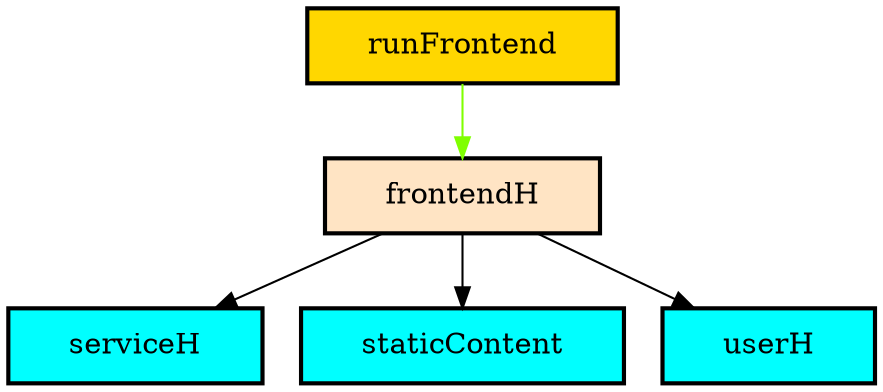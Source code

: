digraph "Diagram of: Thentos.Frontend" {
    node [margin="0.4,0.1"
         ,style=filled];
    1 [label=frontendH
      ,shape=box
      ,fillcolor=bisque
      ,style="filled,bold"];
    2 [label=runFrontend
      ,shape=box
      ,fillcolor=gold
      ,style="filled,bold"];
    3 [label=serviceH
      ,shape=box
      ,fillcolor=cyan
      ,style="filled,bold"];
    4 [label=staticContent
      ,shape=box
      ,fillcolor=cyan
      ,style="filled,bold"];
    5 [label=userH
      ,shape=box
      ,fillcolor=cyan
      ,style="filled,bold"];
    1 -> 3 [penwidth=1,color=black];
    1 -> 4 [penwidth=1,color=black];
    1 -> 5 [penwidth=1,color=black];
    2 -> 1 [penwidth=1
           ,color=chartreuse];
}
